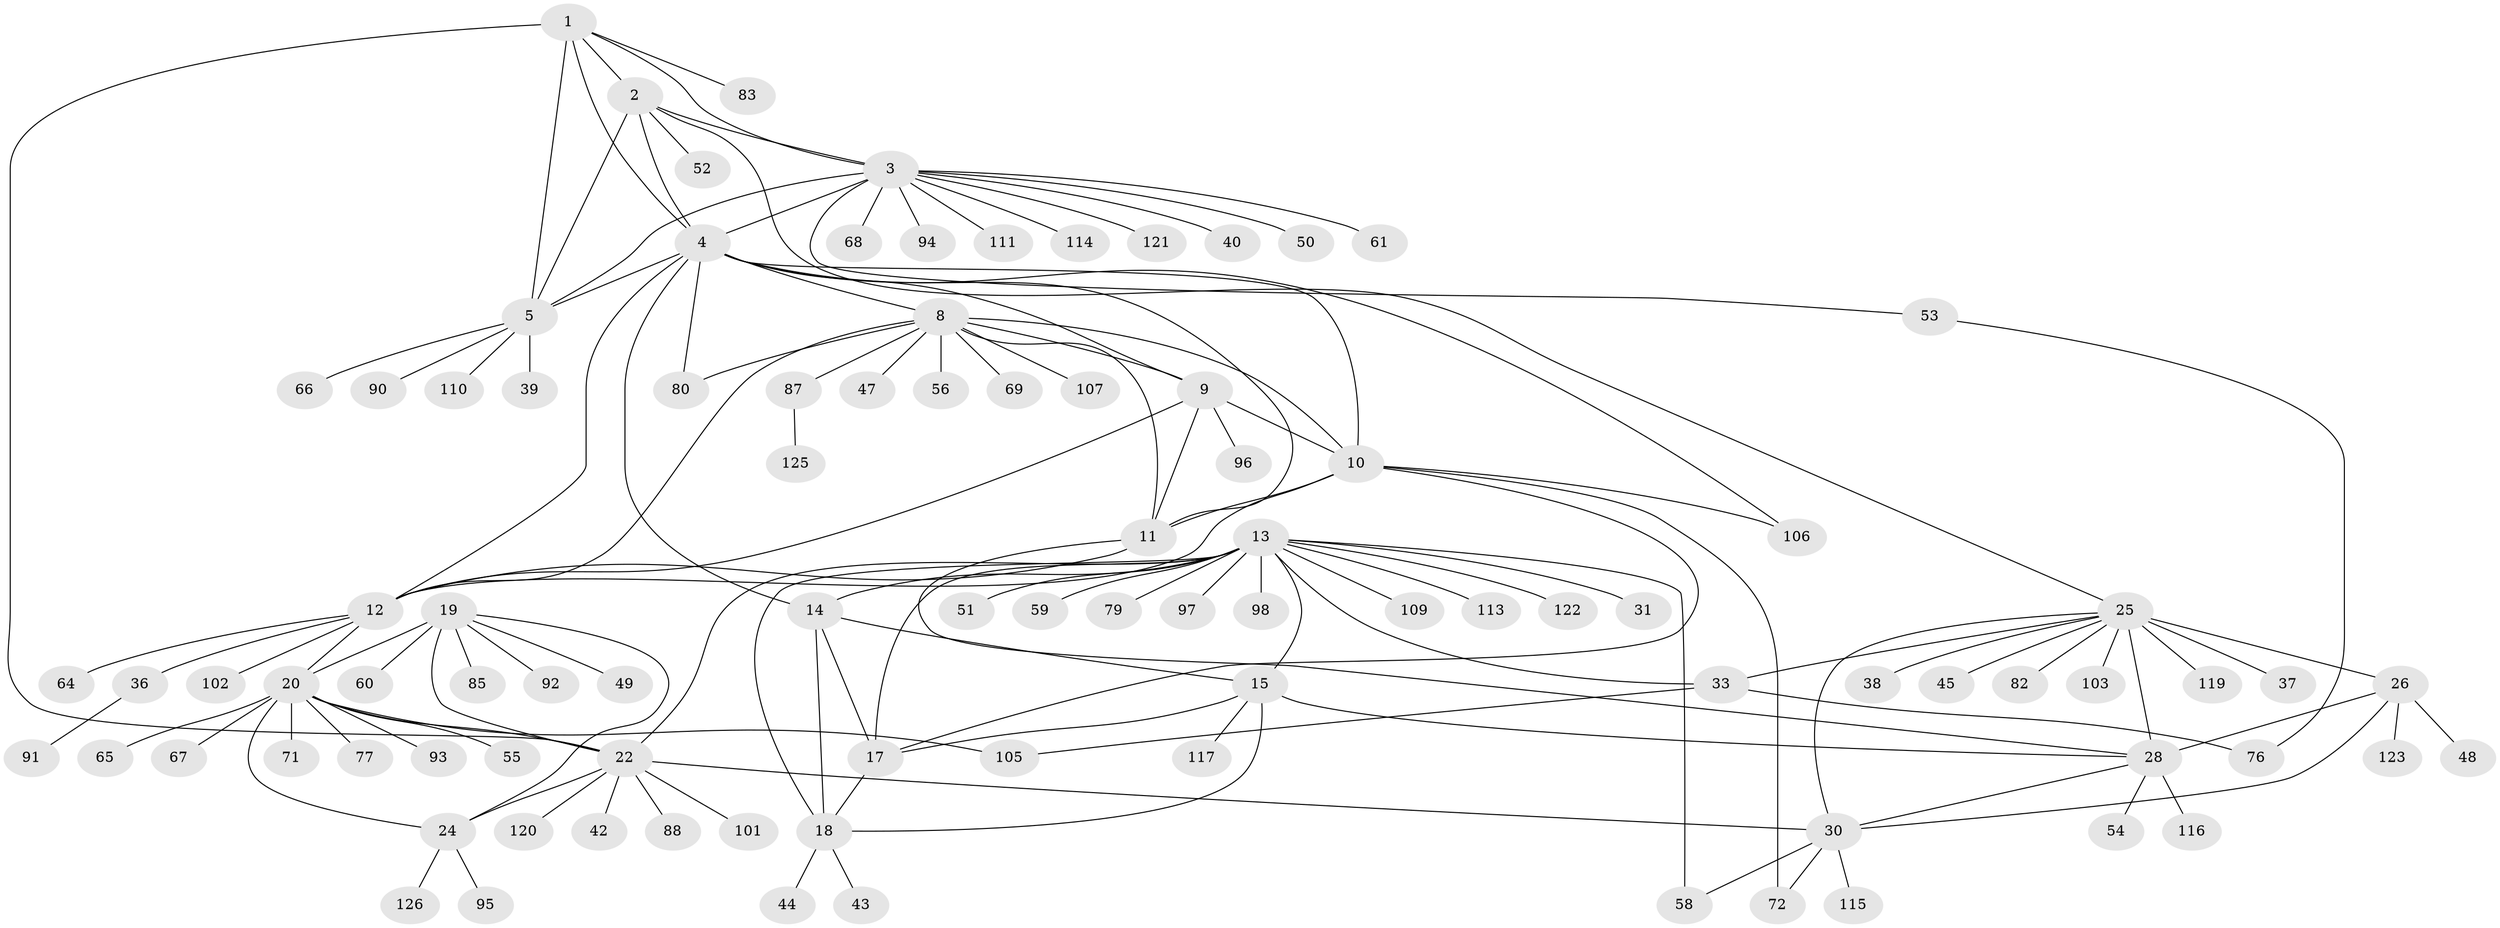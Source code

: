 // Generated by graph-tools (version 1.1) at 2025/52/02/27/25 19:52:16]
// undirected, 95 vertices, 135 edges
graph export_dot {
graph [start="1"]
  node [color=gray90,style=filled];
  1 [super="+89"];
  2 [super="+124"];
  3 [super="+100"];
  4 [super="+7"];
  5 [super="+6"];
  8 [super="+108"];
  9 [super="+32"];
  10 [super="+35"];
  11 [super="+86"];
  12;
  13 [super="+16"];
  14 [super="+81"];
  15 [super="+34"];
  17 [super="+41"];
  18 [super="+99"];
  19 [super="+84"];
  20 [super="+21"];
  22 [super="+23"];
  24 [super="+104"];
  25 [super="+27"];
  26 [super="+75"];
  28 [super="+29"];
  30 [super="+74"];
  31;
  33 [super="+63"];
  36 [super="+70"];
  37;
  38 [super="+62"];
  39;
  40;
  42 [super="+46"];
  43;
  44;
  45;
  47;
  48 [super="+73"];
  49;
  50;
  51;
  52;
  53;
  54 [super="+57"];
  55;
  56;
  58;
  59;
  60;
  61;
  64;
  65;
  66;
  67 [super="+78"];
  68;
  69;
  71;
  72;
  76 [super="+112"];
  77;
  79;
  80;
  82;
  83;
  85;
  87;
  88;
  90;
  91;
  92 [super="+118"];
  93;
  94;
  95;
  96;
  97;
  98;
  101;
  102;
  103;
  105;
  106;
  107;
  109;
  110;
  111;
  113;
  114;
  115;
  116;
  117;
  119;
  120;
  121;
  122;
  123;
  125;
  126;
  1 -- 2;
  1 -- 3;
  1 -- 4;
  1 -- 5 [weight=2];
  1 -- 83;
  1 -- 22;
  2 -- 3;
  2 -- 4;
  2 -- 5 [weight=2];
  2 -- 25;
  2 -- 52;
  3 -- 4;
  3 -- 5 [weight=2];
  3 -- 40;
  3 -- 50;
  3 -- 53;
  3 -- 61;
  3 -- 68;
  3 -- 94;
  3 -- 111;
  3 -- 114;
  3 -- 121;
  4 -- 5 [weight=2];
  4 -- 14;
  4 -- 80;
  4 -- 106;
  4 -- 8;
  4 -- 9;
  4 -- 10;
  4 -- 11;
  4 -- 12;
  5 -- 110;
  5 -- 66;
  5 -- 39;
  5 -- 90;
  8 -- 9;
  8 -- 10;
  8 -- 11;
  8 -- 12;
  8 -- 47;
  8 -- 56;
  8 -- 69;
  8 -- 80;
  8 -- 87;
  8 -- 107;
  9 -- 10;
  9 -- 11;
  9 -- 12;
  9 -- 96;
  10 -- 11;
  10 -- 12;
  10 -- 17;
  10 -- 72;
  10 -- 106;
  11 -- 12;
  11 -- 28;
  12 -- 36;
  12 -- 64;
  12 -- 102;
  12 -- 20;
  13 -- 14 [weight=2];
  13 -- 15 [weight=2];
  13 -- 17 [weight=2];
  13 -- 18 [weight=2];
  13 -- 33;
  13 -- 51;
  13 -- 58;
  13 -- 79;
  13 -- 98;
  13 -- 97;
  13 -- 109;
  13 -- 113;
  13 -- 122;
  13 -- 59;
  13 -- 31;
  13 -- 22;
  14 -- 15;
  14 -- 17;
  14 -- 18;
  15 -- 17;
  15 -- 18;
  15 -- 28;
  15 -- 117;
  17 -- 18;
  18 -- 43;
  18 -- 44;
  19 -- 20 [weight=2];
  19 -- 22 [weight=2];
  19 -- 24;
  19 -- 49;
  19 -- 60;
  19 -- 85;
  19 -- 92;
  20 -- 22 [weight=4];
  20 -- 24 [weight=2];
  20 -- 55;
  20 -- 65;
  20 -- 67;
  20 -- 93;
  20 -- 71;
  20 -- 105;
  20 -- 77;
  22 -- 24 [weight=2];
  22 -- 120;
  22 -- 101;
  22 -- 42;
  22 -- 88;
  22 -- 30;
  24 -- 95;
  24 -- 126;
  25 -- 26 [weight=2];
  25 -- 28 [weight=4];
  25 -- 30 [weight=2];
  25 -- 37;
  25 -- 38;
  25 -- 33;
  25 -- 103;
  25 -- 45;
  25 -- 82;
  25 -- 119;
  26 -- 28 [weight=2];
  26 -- 30;
  26 -- 48;
  26 -- 123;
  28 -- 30 [weight=2];
  28 -- 54;
  28 -- 116;
  30 -- 58;
  30 -- 72;
  30 -- 115;
  33 -- 76;
  33 -- 105;
  36 -- 91;
  53 -- 76;
  87 -- 125;
}

